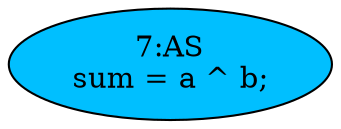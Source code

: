 strict digraph "" {
	node [label="\N"];
	"7:AS"	[ast="<pyverilog.vparser.ast.Assign object at 0x7f18c28a4410>",
		def_var="['sum']",
		fillcolor=deepskyblue,
		label="7:AS
sum = a ^ b;",
		statements="[]",
		style=filled,
		typ=Assign,
		use_var="['a', 'b']"];
}
